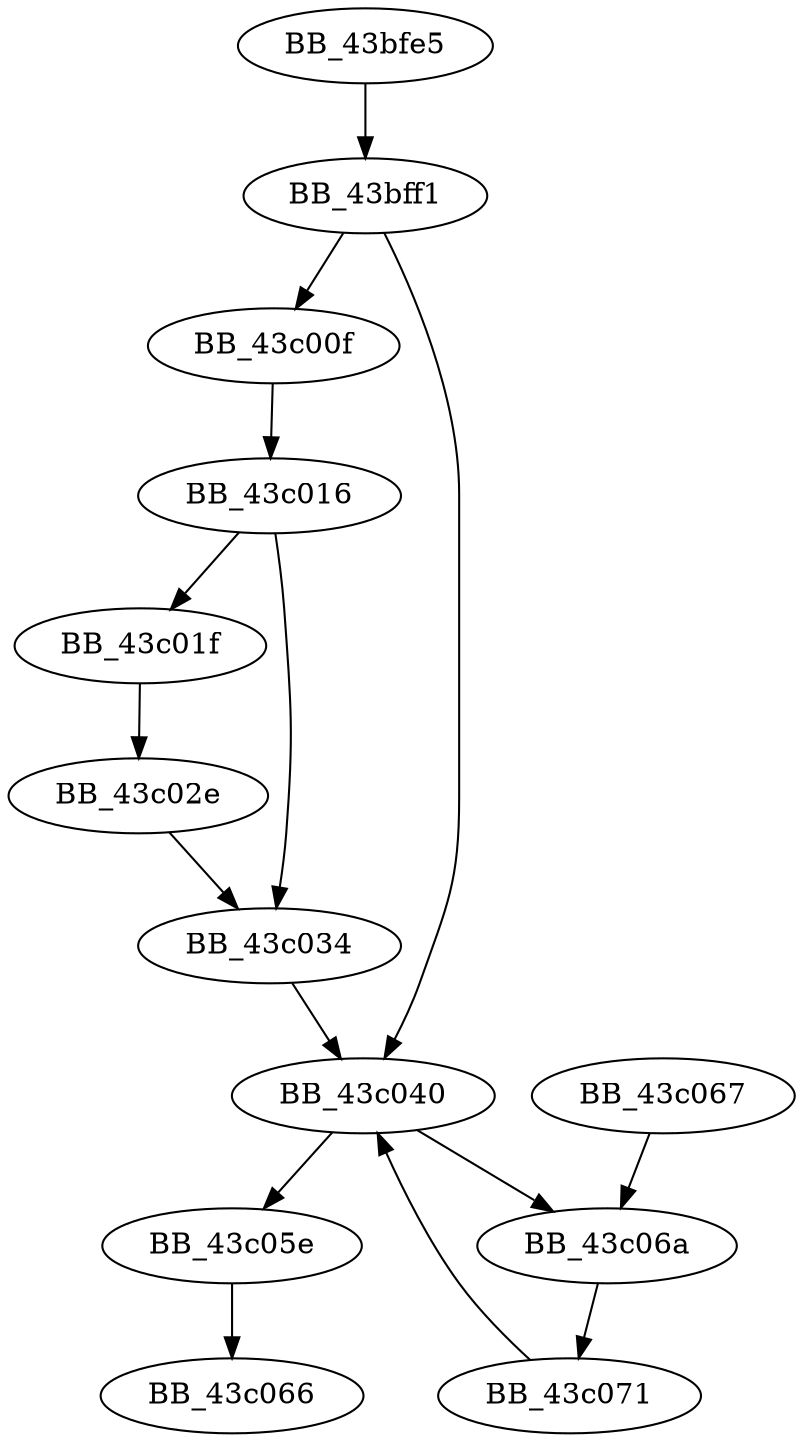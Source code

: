 DiGraph ___lock_fhandle{
BB_43bfe5->BB_43bff1
BB_43bff1->BB_43c00f
BB_43bff1->BB_43c040
BB_43c00f->BB_43c016
BB_43c016->BB_43c01f
BB_43c016->BB_43c034
BB_43c01f->BB_43c02e
BB_43c02e->BB_43c034
BB_43c034->BB_43c040
BB_43c040->BB_43c05e
BB_43c040->BB_43c06a
BB_43c05e->BB_43c066
BB_43c067->BB_43c06a
BB_43c06a->BB_43c071
BB_43c071->BB_43c040
}
